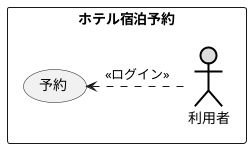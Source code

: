 @startuml ユースケース図
'left to right direction
rectangle ホテル宿泊予約 {
actor 利用者 #DDDDDD;line:black;line.bold;
usecase 予約
}

 予約 <. 利用者 : << ログイン >>
 
@enduml